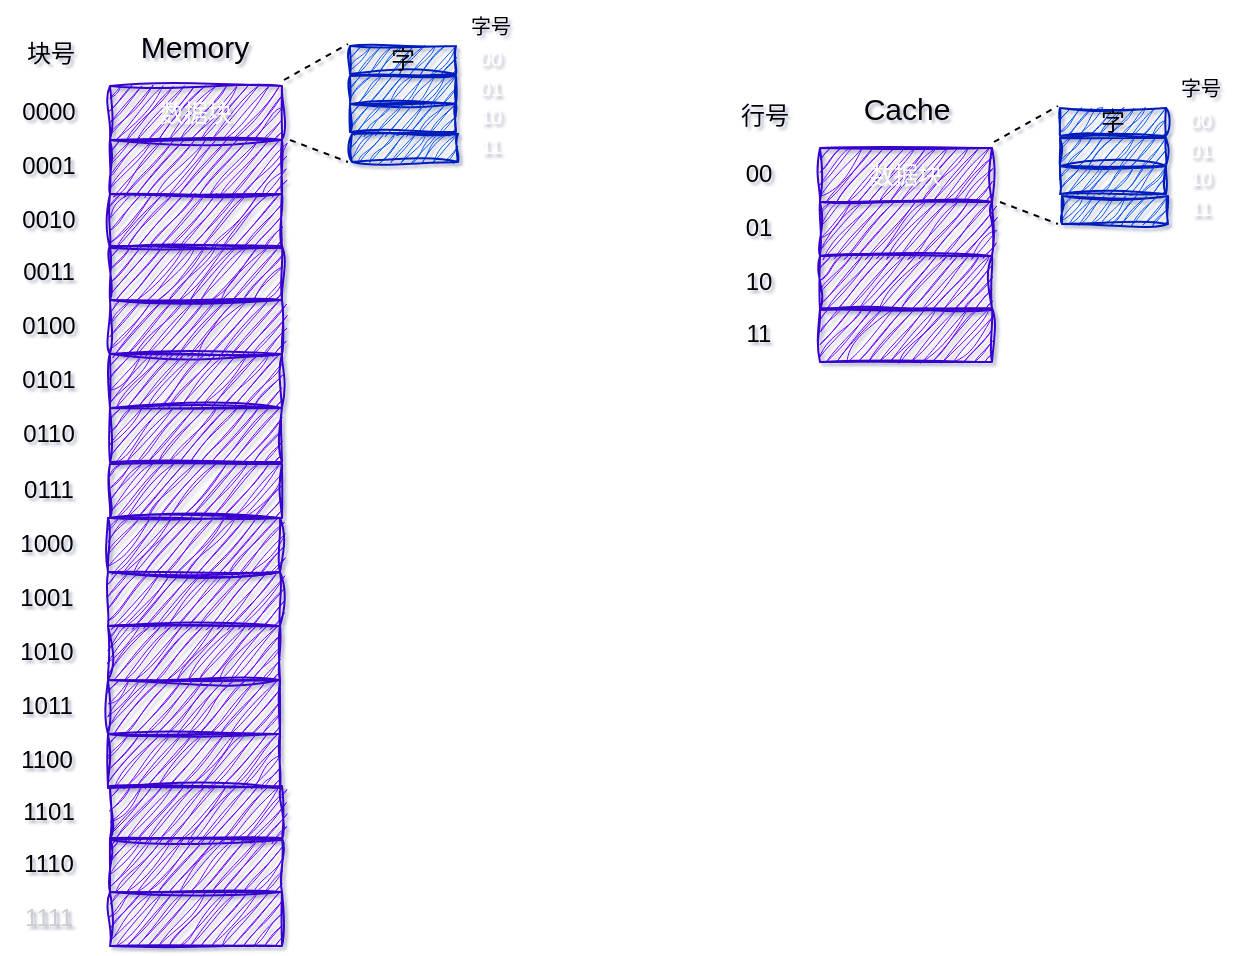 <mxfile version="28.0.5">
  <diagram name="第 1 页" id="RnAQOA-04IUPBppA1qRN">
    <mxGraphModel dx="837" dy="559" grid="0" gridSize="10" guides="1" tooltips="1" connect="1" arrows="1" fold="1" page="1" pageScale="1" pageWidth="827" pageHeight="1169" math="0" shadow="1">
      <root>
        <mxCell id="0" />
        <mxCell id="1" parent="0" />
        <mxCell id="EKCTxqVes-D55SE5iIpg-1" value="&lt;font style=&quot;color: light-dark(rgb(255, 255, 255), rgb(255, 255, 255));&quot;&gt;数据块&lt;/font&gt;" style="rounded=0;whiteSpace=wrap;html=1;fillColor=#6a00ff;fontColor=#ffffff;strokeColor=light-dark(#3700CC,#FFFFFF);shadow=0;sketch=1;curveFitting=1;jiggle=2;fontFamily=Comic Sans MS;align=center;" parent="1" vertex="1">
          <mxGeometry x="121" y="146" width="86" height="27" as="geometry" />
        </mxCell>
        <mxCell id="g61i2aG3pp-v_uBdfmHI-1" value="" style="rounded=0;whiteSpace=wrap;html=1;fillColor=#6a00ff;fontColor=#ffffff;strokeColor=light-dark(#3700CC,#FFFFFF);shadow=0;sketch=1;curveFitting=1;jiggle=2;fontFamily=Comic Sans MS;align=center;" parent="1" vertex="1">
          <mxGeometry x="121" y="173" width="86" height="27" as="geometry" />
        </mxCell>
        <mxCell id="g61i2aG3pp-v_uBdfmHI-7" value="" style="endArrow=none;dashed=1;html=1;rounded=0;" parent="1" edge="1">
          <mxGeometry width="50" height="50" relative="1" as="geometry">
            <mxPoint x="208" y="143" as="sourcePoint" />
            <mxPoint x="240" y="125" as="targetPoint" />
          </mxGeometry>
        </mxCell>
        <mxCell id="g61i2aG3pp-v_uBdfmHI-8" value="" style="endArrow=none;dashed=1;html=1;rounded=0;" parent="1" edge="1">
          <mxGeometry width="50" height="50" relative="1" as="geometry">
            <mxPoint x="211" y="173" as="sourcePoint" />
            <mxPoint x="240" y="184" as="targetPoint" />
          </mxGeometry>
        </mxCell>
        <mxCell id="g61i2aG3pp-v_uBdfmHI-13" value="&lt;font style=&quot;color: light-dark(rgb(0, 0, 0), rgb(255, 255, 255));&quot;&gt;字&lt;/font&gt;" style="rounded=0;whiteSpace=wrap;html=1;fillColor=#0050ef;strokeColor=#001DBC;shadow=0;sketch=1;curveFitting=1;jiggle=2;fontFamily=Comic Sans MS;align=center;fontColor=#ffffff;" parent="1" vertex="1">
          <mxGeometry x="241" y="126" width="53" height="14" as="geometry" />
        </mxCell>
        <mxCell id="g61i2aG3pp-v_uBdfmHI-20" value="Memory" style="text;html=1;align=center;verticalAlign=middle;resizable=0;points=[];autosize=1;strokeColor=none;fillColor=none;fontSize=15;" parent="1" vertex="1">
          <mxGeometry x="127" y="111" width="72" height="30" as="geometry" />
        </mxCell>
        <mxCell id="g61i2aG3pp-v_uBdfmHI-21" value="&lt;font style=&quot;color: light-dark(rgb(0, 0, 0), rgb(204, 204, 204));&quot;&gt;块号&lt;/font&gt;" style="text;html=1;align=center;verticalAlign=middle;resizable=0;points=[];autosize=1;strokeColor=none;fillColor=none;" parent="1" vertex="1">
          <mxGeometry x="70" y="117" width="42" height="26" as="geometry" />
        </mxCell>
        <mxCell id="ZbvgO4w3GOz_FiVFhkWz-3" value="&lt;font style=&quot;color: light-dark(rgb(0, 0, 0), rgb(204, 204, 204)); font-size: 10px;&quot;&gt;字号&lt;/font&gt;" style="text;html=1;align=center;verticalAlign=middle;resizable=0;points=[];autosize=1;strokeColor=none;fillColor=none;" vertex="1" parent="1">
          <mxGeometry x="292" y="103" width="38" height="26" as="geometry" />
        </mxCell>
        <mxCell id="ZbvgO4w3GOz_FiVFhkWz-5" value="&lt;font style=&quot;color: light-dark(rgb(0, 0, 0), rgb(204, 204, 204));&quot;&gt;0000&lt;/font&gt;" style="text;html=1;align=center;verticalAlign=middle;resizable=0;points=[];autosize=1;strokeColor=none;fillColor=none;" vertex="1" parent="1">
          <mxGeometry x="67" y="146" width="45" height="26" as="geometry" />
        </mxCell>
        <mxCell id="ZbvgO4w3GOz_FiVFhkWz-6" value="&lt;font style=&quot;color: light-dark(rgb(0, 0, 0), rgb(204, 204, 204));&quot;&gt;0001&lt;/font&gt;" style="text;html=1;align=center;verticalAlign=middle;resizable=0;points=[];autosize=1;strokeColor=none;fillColor=none;" vertex="1" parent="1">
          <mxGeometry x="67" y="173" width="45" height="26" as="geometry" />
        </mxCell>
        <mxCell id="ZbvgO4w3GOz_FiVFhkWz-8" value="" style="rounded=0;whiteSpace=wrap;html=1;fillColor=#6a00ff;fontColor=#ffffff;strokeColor=light-dark(#3700CC,#FFFFFF);shadow=0;sketch=1;curveFitting=1;jiggle=2;fontFamily=Comic Sans MS;align=center;" vertex="1" parent="1">
          <mxGeometry x="121" y="200" width="86" height="27" as="geometry" />
        </mxCell>
        <mxCell id="ZbvgO4w3GOz_FiVFhkWz-9" value="&lt;font style=&quot;color: light-dark(rgb(0, 0, 0), rgb(204, 204, 204));&quot;&gt;0010&lt;/font&gt;" style="text;html=1;align=center;verticalAlign=middle;resizable=0;points=[];autosize=1;strokeColor=none;fillColor=none;" vertex="1" parent="1">
          <mxGeometry x="67" y="200" width="45" height="26" as="geometry" />
        </mxCell>
        <mxCell id="ZbvgO4w3GOz_FiVFhkWz-10" value="" style="rounded=0;whiteSpace=wrap;html=1;fillColor=#6a00ff;fontColor=#ffffff;strokeColor=light-dark(#3700CC,#FFFFFF);shadow=0;sketch=1;curveFitting=1;jiggle=2;fontFamily=Comic Sans MS;align=center;" vertex="1" parent="1">
          <mxGeometry x="121" y="226" width="86" height="27" as="geometry" />
        </mxCell>
        <mxCell id="ZbvgO4w3GOz_FiVFhkWz-11" value="&lt;font style=&quot;color: light-dark(rgb(0, 0, 0), rgb(204, 204, 204));&quot;&gt;0011&lt;/font&gt;" style="text;html=1;align=center;verticalAlign=middle;resizable=0;points=[];autosize=1;strokeColor=none;fillColor=none;" vertex="1" parent="1">
          <mxGeometry x="68" y="226" width="44" height="26" as="geometry" />
        </mxCell>
        <mxCell id="ZbvgO4w3GOz_FiVFhkWz-12" value="" style="rounded=0;whiteSpace=wrap;html=1;fillColor=#6a00ff;fontColor=#ffffff;strokeColor=light-dark(#3700CC,#FFFFFF);shadow=0;sketch=1;curveFitting=1;jiggle=2;fontFamily=Comic Sans MS;align=center;" vertex="1" parent="1">
          <mxGeometry x="121" y="253" width="86" height="27" as="geometry" />
        </mxCell>
        <mxCell id="ZbvgO4w3GOz_FiVFhkWz-13" value="&lt;font style=&quot;color: light-dark(rgb(0, 0, 0), rgb(204, 204, 204));&quot;&gt;0100&lt;/font&gt;" style="text;html=1;align=center;verticalAlign=middle;resizable=0;points=[];autosize=1;strokeColor=none;fillColor=none;" vertex="1" parent="1">
          <mxGeometry x="67" y="253" width="45" height="26" as="geometry" />
        </mxCell>
        <mxCell id="ZbvgO4w3GOz_FiVFhkWz-14" value="" style="rounded=0;whiteSpace=wrap;html=1;fillColor=#6a00ff;fontColor=#ffffff;strokeColor=light-dark(#3700CC,#FFFFFF);shadow=0;sketch=1;curveFitting=1;jiggle=2;fontFamily=Comic Sans MS;align=center;" vertex="1" parent="1">
          <mxGeometry x="121" y="280" width="86" height="27" as="geometry" />
        </mxCell>
        <mxCell id="ZbvgO4w3GOz_FiVFhkWz-15" value="&lt;font style=&quot;color: light-dark(rgb(0, 0, 0), rgb(204, 204, 204));&quot;&gt;0101&lt;/font&gt;" style="text;html=1;align=center;verticalAlign=middle;resizable=0;points=[];autosize=1;strokeColor=none;fillColor=none;" vertex="1" parent="1">
          <mxGeometry x="67" y="280" width="45" height="26" as="geometry" />
        </mxCell>
        <mxCell id="ZbvgO4w3GOz_FiVFhkWz-16" value="" style="rounded=0;whiteSpace=wrap;html=1;fillColor=#6a00ff;fontColor=#ffffff;strokeColor=light-dark(#3700CC,#FFFFFF);shadow=0;sketch=1;curveFitting=1;jiggle=2;fontFamily=Comic Sans MS;align=center;" vertex="1" parent="1">
          <mxGeometry x="121" y="307" width="86" height="27" as="geometry" />
        </mxCell>
        <mxCell id="ZbvgO4w3GOz_FiVFhkWz-17" value="&lt;font style=&quot;color: light-dark(rgb(0, 0, 0), rgb(204, 204, 204));&quot;&gt;0110&lt;/font&gt;" style="text;html=1;align=center;verticalAlign=middle;resizable=0;points=[];autosize=1;strokeColor=none;fillColor=none;" vertex="1" parent="1">
          <mxGeometry x="68" y="307" width="44" height="26" as="geometry" />
        </mxCell>
        <mxCell id="ZbvgO4w3GOz_FiVFhkWz-18" value="" style="rounded=0;whiteSpace=wrap;html=1;fillColor=#6a00ff;fontColor=#ffffff;strokeColor=light-dark(#3700CC,#FFFFFF);shadow=0;sketch=1;curveFitting=1;jiggle=2;fontFamily=Comic Sans MS;align=center;" vertex="1" parent="1">
          <mxGeometry x="121" y="335" width="86" height="27" as="geometry" />
        </mxCell>
        <mxCell id="ZbvgO4w3GOz_FiVFhkWz-19" value="&lt;font style=&quot;color: light-dark(rgb(0, 0, 0), rgb(204, 204, 204));&quot;&gt;0111&lt;/font&gt;" style="text;html=1;align=center;verticalAlign=middle;resizable=0;points=[];autosize=1;strokeColor=none;fillColor=none;" vertex="1" parent="1">
          <mxGeometry x="68" y="335" width="43" height="26" as="geometry" />
        </mxCell>
        <mxCell id="ZbvgO4w3GOz_FiVFhkWz-20" value="" style="rounded=0;whiteSpace=wrap;html=1;fillColor=#6a00ff;fontColor=#ffffff;strokeColor=light-dark(#3700CC,#FFFFFF);shadow=0;sketch=1;curveFitting=1;jiggle=2;fontFamily=Comic Sans MS;align=center;" vertex="1" parent="1">
          <mxGeometry x="120" y="362" width="86" height="27" as="geometry" />
        </mxCell>
        <mxCell id="ZbvgO4w3GOz_FiVFhkWz-21" value="&lt;font style=&quot;color: light-dark(rgb(0, 0, 0), rgb(204, 204, 204));&quot;&gt;1000&lt;/font&gt;" style="text;html=1;align=center;verticalAlign=middle;resizable=0;points=[];autosize=1;strokeColor=none;fillColor=none;" vertex="1" parent="1">
          <mxGeometry x="66" y="362" width="45" height="26" as="geometry" />
        </mxCell>
        <mxCell id="ZbvgO4w3GOz_FiVFhkWz-22" value="" style="rounded=0;whiteSpace=wrap;html=1;fillColor=#6a00ff;fontColor=#ffffff;strokeColor=light-dark(#3700CC,#FFFFFF);shadow=0;sketch=1;curveFitting=1;jiggle=2;fontFamily=Comic Sans MS;align=center;" vertex="1" parent="1">
          <mxGeometry x="120" y="389" width="86" height="27" as="geometry" />
        </mxCell>
        <mxCell id="ZbvgO4w3GOz_FiVFhkWz-23" value="&lt;font style=&quot;color: light-dark(rgb(0, 0, 0), rgb(204, 204, 204));&quot;&gt;1001&lt;/font&gt;" style="text;html=1;align=center;verticalAlign=middle;resizable=0;points=[];autosize=1;strokeColor=none;fillColor=none;" vertex="1" parent="1">
          <mxGeometry x="66" y="389" width="45" height="26" as="geometry" />
        </mxCell>
        <mxCell id="ZbvgO4w3GOz_FiVFhkWz-24" value="" style="rounded=0;whiteSpace=wrap;html=1;fillColor=#6a00ff;fontColor=#ffffff;strokeColor=light-dark(#3700CC,#FFFFFF);shadow=0;sketch=1;curveFitting=1;jiggle=2;fontFamily=Comic Sans MS;align=center;" vertex="1" parent="1">
          <mxGeometry x="120" y="416" width="86" height="27" as="geometry" />
        </mxCell>
        <mxCell id="ZbvgO4w3GOz_FiVFhkWz-25" value="&lt;font style=&quot;color: light-dark(rgb(0, 0, 0), rgb(204, 204, 204));&quot;&gt;1010&lt;/font&gt;" style="text;html=1;align=center;verticalAlign=middle;resizable=0;points=[];autosize=1;strokeColor=none;fillColor=none;" vertex="1" parent="1">
          <mxGeometry x="66" y="416" width="45" height="26" as="geometry" />
        </mxCell>
        <mxCell id="ZbvgO4w3GOz_FiVFhkWz-26" value="" style="rounded=0;whiteSpace=wrap;html=1;fillColor=#6a00ff;fontColor=#ffffff;strokeColor=light-dark(#3700CC,#FFFFFF);shadow=0;sketch=1;curveFitting=1;jiggle=2;fontFamily=Comic Sans MS;align=center;" vertex="1" parent="1">
          <mxGeometry x="120" y="443" width="86" height="27" as="geometry" />
        </mxCell>
        <mxCell id="ZbvgO4w3GOz_FiVFhkWz-27" value="&lt;font style=&quot;color: light-dark(rgb(0, 0, 0), rgb(204, 204, 204));&quot;&gt;1011&lt;/font&gt;" style="text;html=1;align=center;verticalAlign=middle;resizable=0;points=[];autosize=1;strokeColor=none;fillColor=none;" vertex="1" parent="1">
          <mxGeometry x="67" y="443" width="44" height="26" as="geometry" />
        </mxCell>
        <mxCell id="ZbvgO4w3GOz_FiVFhkWz-28" value="" style="rounded=0;whiteSpace=wrap;html=1;fillColor=#6a00ff;fontColor=#ffffff;strokeColor=light-dark(#3700CC,#FFFFFF);shadow=0;sketch=1;curveFitting=1;jiggle=2;fontFamily=Comic Sans MS;align=center;" vertex="1" parent="1">
          <mxGeometry x="120" y="470" width="86" height="27" as="geometry" />
        </mxCell>
        <mxCell id="ZbvgO4w3GOz_FiVFhkWz-29" value="&lt;font style=&quot;color: light-dark(rgb(0, 0, 0), rgb(204, 204, 204));&quot;&gt;1100&lt;/font&gt;" style="text;html=1;align=center;verticalAlign=middle;resizable=0;points=[];autosize=1;strokeColor=none;fillColor=none;" vertex="1" parent="1">
          <mxGeometry x="67" y="470" width="44" height="26" as="geometry" />
        </mxCell>
        <mxCell id="ZbvgO4w3GOz_FiVFhkWz-30" value="" style="rounded=0;whiteSpace=wrap;html=1;fillColor=#6a00ff;fontColor=#ffffff;strokeColor=light-dark(#3700CC,#FFFFFF);shadow=0;sketch=1;curveFitting=1;jiggle=2;fontFamily=Comic Sans MS;align=center;" vertex="1" parent="1">
          <mxGeometry x="121" y="496" width="86" height="27" as="geometry" />
        </mxCell>
        <mxCell id="ZbvgO4w3GOz_FiVFhkWz-31" value="&lt;font style=&quot;color: light-dark(rgb(0, 0, 0), rgb(204, 204, 204));&quot;&gt;1101&lt;/font&gt;" style="text;html=1;align=center;verticalAlign=middle;resizable=0;points=[];autosize=1;strokeColor=none;fillColor=none;" vertex="1" parent="1">
          <mxGeometry x="68" y="496" width="44" height="26" as="geometry" />
        </mxCell>
        <mxCell id="ZbvgO4w3GOz_FiVFhkWz-32" value="" style="rounded=0;whiteSpace=wrap;html=1;fillColor=#6a00ff;fontColor=#ffffff;strokeColor=light-dark(#3700CC,#FFFFFF);shadow=0;sketch=1;curveFitting=1;jiggle=2;fontFamily=Comic Sans MS;align=center;" vertex="1" parent="1">
          <mxGeometry x="121" y="522" width="86" height="27" as="geometry" />
        </mxCell>
        <mxCell id="ZbvgO4w3GOz_FiVFhkWz-33" value="&lt;font style=&quot;color: light-dark(rgb(0, 0, 0), rgb(204, 204, 204));&quot;&gt;1110&lt;/font&gt;" style="text;html=1;align=center;verticalAlign=middle;resizable=0;points=[];autosize=1;strokeColor=none;fillColor=none;" vertex="1" parent="1">
          <mxGeometry x="68" y="522" width="43" height="26" as="geometry" />
        </mxCell>
        <mxCell id="ZbvgO4w3GOz_FiVFhkWz-36" value="" style="rounded=0;whiteSpace=wrap;html=1;fillColor=#6a00ff;fontColor=#ffffff;strokeColor=light-dark(#3700CC,#FFFFFF);shadow=0;sketch=1;curveFitting=1;jiggle=2;fontFamily=Comic Sans MS;align=center;" vertex="1" parent="1">
          <mxGeometry x="121" y="549" width="86" height="27" as="geometry" />
        </mxCell>
        <mxCell id="ZbvgO4w3GOz_FiVFhkWz-37" value="&lt;font style=&quot;color: light-dark(rgb(204, 204, 204), rgb(204, 204, 204));&quot;&gt;1111&lt;/font&gt;" style="text;html=1;align=center;verticalAlign=middle;resizable=0;points=[];autosize=1;strokeColor=none;fillColor=none;" vertex="1" parent="1">
          <mxGeometry x="69" y="549" width="42" height="26" as="geometry" />
        </mxCell>
        <mxCell id="ZbvgO4w3GOz_FiVFhkWz-40" value="&lt;font style=&quot;color: light-dark(rgb(255, 255, 255), rgb(255, 255, 255));&quot;&gt;数据块&lt;/font&gt;" style="rounded=0;whiteSpace=wrap;html=1;fillColor=#6a00ff;fontColor=#ffffff;strokeColor=light-dark(#3700CC,#FFFFFF);shadow=0;sketch=1;curveFitting=1;jiggle=2;fontFamily=Comic Sans MS;align=center;" vertex="1" parent="1">
          <mxGeometry x="476" y="177" width="86" height="27" as="geometry" />
        </mxCell>
        <mxCell id="ZbvgO4w3GOz_FiVFhkWz-41" value="" style="rounded=0;whiteSpace=wrap;html=1;fillColor=#6a00ff;fontColor=#ffffff;strokeColor=light-dark(#3700CC,#FFFFFF);shadow=0;sketch=1;curveFitting=1;jiggle=2;fontFamily=Comic Sans MS;align=center;" vertex="1" parent="1">
          <mxGeometry x="476" y="204" width="86" height="27" as="geometry" />
        </mxCell>
        <mxCell id="ZbvgO4w3GOz_FiVFhkWz-42" value="" style="endArrow=none;dashed=1;html=1;rounded=0;" edge="1" parent="1">
          <mxGeometry width="50" height="50" relative="1" as="geometry">
            <mxPoint x="563" y="174" as="sourcePoint" />
            <mxPoint x="595" y="156" as="targetPoint" />
          </mxGeometry>
        </mxCell>
        <mxCell id="ZbvgO4w3GOz_FiVFhkWz-43" value="" style="endArrow=none;dashed=1;html=1;rounded=0;" edge="1" parent="1">
          <mxGeometry width="50" height="50" relative="1" as="geometry">
            <mxPoint x="566" y="204" as="sourcePoint" />
            <mxPoint x="595" y="215" as="targetPoint" />
          </mxGeometry>
        </mxCell>
        <mxCell id="ZbvgO4w3GOz_FiVFhkWz-48" value="Cache" style="text;html=1;align=center;verticalAlign=middle;resizable=0;points=[];autosize=1;strokeColor=none;fillColor=none;fontSize=15;" vertex="1" parent="1">
          <mxGeometry x="488" y="142" width="61" height="30" as="geometry" />
        </mxCell>
        <mxCell id="ZbvgO4w3GOz_FiVFhkWz-49" value="&lt;font style=&quot;color: light-dark(rgb(0, 0, 0), rgb(204, 204, 204));&quot;&gt;行号&lt;/font&gt;" style="text;html=1;align=center;verticalAlign=middle;resizable=0;points=[];autosize=1;strokeColor=none;fillColor=none;" vertex="1" parent="1">
          <mxGeometry x="427" y="148" width="42" height="26" as="geometry" />
        </mxCell>
        <mxCell id="ZbvgO4w3GOz_FiVFhkWz-51" value="&lt;font style=&quot;color: light-dark(rgb(0, 0, 0), rgb(204, 204, 204));&quot;&gt;00&lt;/font&gt;" style="text;html=1;align=center;verticalAlign=middle;resizable=0;points=[];autosize=1;strokeColor=none;fillColor=none;" vertex="1" parent="1">
          <mxGeometry x="429" y="177" width="31" height="26" as="geometry" />
        </mxCell>
        <mxCell id="ZbvgO4w3GOz_FiVFhkWz-52" value="&lt;font style=&quot;color: light-dark(rgb(0, 0, 0), rgb(204, 204, 204));&quot;&gt;01&lt;/font&gt;" style="text;html=1;align=center;verticalAlign=middle;resizable=0;points=[];autosize=1;strokeColor=none;fillColor=none;" vertex="1" parent="1">
          <mxGeometry x="429" y="204" width="31" height="26" as="geometry" />
        </mxCell>
        <mxCell id="ZbvgO4w3GOz_FiVFhkWz-53" value="" style="rounded=0;whiteSpace=wrap;html=1;fillColor=#6a00ff;fontColor=#ffffff;strokeColor=light-dark(#3700CC,#FFFFFF);shadow=0;sketch=1;curveFitting=1;jiggle=2;fontFamily=Comic Sans MS;align=center;" vertex="1" parent="1">
          <mxGeometry x="476" y="231" width="86" height="27" as="geometry" />
        </mxCell>
        <mxCell id="ZbvgO4w3GOz_FiVFhkWz-54" value="&lt;font style=&quot;color: light-dark(rgb(0, 0, 0), rgb(204, 204, 204));&quot;&gt;10&lt;/font&gt;" style="text;html=1;align=center;verticalAlign=middle;resizable=0;points=[];autosize=1;strokeColor=none;fillColor=none;" vertex="1" parent="1">
          <mxGeometry x="429" y="231" width="31" height="26" as="geometry" />
        </mxCell>
        <mxCell id="ZbvgO4w3GOz_FiVFhkWz-55" value="" style="rounded=0;whiteSpace=wrap;html=1;fillColor=#6a00ff;fontColor=#ffffff;strokeColor=light-dark(#3700CC,#FFFFFF);shadow=0;sketch=1;curveFitting=1;jiggle=2;fontFamily=Comic Sans MS;align=center;" vertex="1" parent="1">
          <mxGeometry x="476" y="257" width="86" height="27" as="geometry" />
        </mxCell>
        <mxCell id="ZbvgO4w3GOz_FiVFhkWz-56" value="&lt;font style=&quot;color: light-dark(rgb(0, 0, 0), rgb(204, 204, 204));&quot;&gt;11&lt;/font&gt;" style="text;html=1;align=center;verticalAlign=middle;resizable=0;points=[];autosize=1;strokeColor=none;fillColor=none;" vertex="1" parent="1">
          <mxGeometry x="430" y="257" width="30" height="26" as="geometry" />
        </mxCell>
        <mxCell id="ZbvgO4w3GOz_FiVFhkWz-81" value="&lt;font style=&quot;color: light-dark(rgb(255, 255, 255), rgb(204, 204, 204));&quot;&gt;&lt;span style=&quot;font-size: 10px;&quot;&gt;00&lt;/span&gt;&lt;/font&gt;" style="text;html=1;align=center;verticalAlign=middle;resizable=0;points=[];autosize=1;strokeColor=none;fillColor=none;" vertex="1" parent="1">
          <mxGeometry x="296" y="119" width="29" height="26" as="geometry" />
        </mxCell>
        <mxCell id="ZbvgO4w3GOz_FiVFhkWz-83" value="" style="rounded=0;whiteSpace=wrap;html=1;fillColor=#0050ef;strokeColor=#001DBC;shadow=0;sketch=1;curveFitting=1;jiggle=2;fontFamily=Comic Sans MS;align=center;fontColor=#ffffff;" vertex="1" parent="1">
          <mxGeometry x="241" y="141" width="53" height="14" as="geometry" />
        </mxCell>
        <mxCell id="ZbvgO4w3GOz_FiVFhkWz-84" value="&lt;font style=&quot;color: light-dark(rgb(255, 255, 255), rgb(204, 204, 204));&quot;&gt;&lt;span style=&quot;font-size: 10px;&quot;&gt;01&lt;/span&gt;&lt;/font&gt;" style="text;html=1;align=center;verticalAlign=middle;resizable=0;points=[];autosize=1;strokeColor=none;fillColor=none;" vertex="1" parent="1">
          <mxGeometry x="296" y="134" width="29" height="26" as="geometry" />
        </mxCell>
        <mxCell id="ZbvgO4w3GOz_FiVFhkWz-85" value="" style="rounded=0;whiteSpace=wrap;html=1;fillColor=#0050ef;strokeColor=#001DBC;shadow=0;sketch=1;curveFitting=1;jiggle=2;fontFamily=Comic Sans MS;align=center;fontColor=#ffffff;" vertex="1" parent="1">
          <mxGeometry x="241" y="155" width="53" height="14" as="geometry" />
        </mxCell>
        <mxCell id="ZbvgO4w3GOz_FiVFhkWz-86" value="&lt;font style=&quot;color: light-dark(rgb(255, 255, 255), rgb(204, 204, 204));&quot;&gt;&lt;span style=&quot;font-size: 10px;&quot;&gt;10&lt;/span&gt;&lt;/font&gt;" style="text;html=1;align=center;verticalAlign=middle;resizable=0;points=[];autosize=1;strokeColor=none;fillColor=none;" vertex="1" parent="1">
          <mxGeometry x="296" y="148" width="29" height="26" as="geometry" />
        </mxCell>
        <mxCell id="ZbvgO4w3GOz_FiVFhkWz-87" value="" style="rounded=0;whiteSpace=wrap;html=1;fillColor=#0050ef;strokeColor=#001DBC;shadow=0;sketch=1;curveFitting=1;jiggle=2;fontFamily=Comic Sans MS;align=center;fontColor=#ffffff;" vertex="1" parent="1">
          <mxGeometry x="242" y="170" width="53" height="14" as="geometry" />
        </mxCell>
        <mxCell id="ZbvgO4w3GOz_FiVFhkWz-88" value="&lt;font style=&quot;color: light-dark(rgb(255, 255, 255), rgb(204, 204, 204));&quot;&gt;&lt;span style=&quot;font-size: 10px;&quot;&gt;11&lt;/span&gt;&lt;/font&gt;" style="text;html=1;align=center;verticalAlign=middle;resizable=0;points=[];autosize=1;strokeColor=none;fillColor=none;" vertex="1" parent="1">
          <mxGeometry x="297" y="163" width="28" height="26" as="geometry" />
        </mxCell>
        <mxCell id="ZbvgO4w3GOz_FiVFhkWz-89" value="&lt;font style=&quot;color: light-dark(rgb(0, 0, 0), rgb(255, 255, 255));&quot;&gt;字&lt;/font&gt;" style="rounded=0;whiteSpace=wrap;html=1;fillColor=#0050ef;strokeColor=#001DBC;shadow=0;sketch=1;curveFitting=1;jiggle=2;fontFamily=Comic Sans MS;align=center;fontColor=#ffffff;" vertex="1" parent="1">
          <mxGeometry x="596" y="157" width="53" height="14" as="geometry" />
        </mxCell>
        <mxCell id="ZbvgO4w3GOz_FiVFhkWz-90" value="&lt;font style=&quot;color: light-dark(rgb(0, 0, 0), rgb(204, 204, 204)); font-size: 10px;&quot;&gt;字号&lt;/font&gt;" style="text;html=1;align=center;verticalAlign=middle;resizable=0;points=[];autosize=1;strokeColor=none;fillColor=none;" vertex="1" parent="1">
          <mxGeometry x="647" y="134" width="38" height="26" as="geometry" />
        </mxCell>
        <mxCell id="ZbvgO4w3GOz_FiVFhkWz-91" value="&lt;font style=&quot;color: light-dark(rgb(255, 255, 255), rgb(204, 204, 204));&quot;&gt;&lt;span style=&quot;font-size: 10px;&quot;&gt;00&lt;/span&gt;&lt;/font&gt;" style="text;html=1;align=center;verticalAlign=middle;resizable=0;points=[];autosize=1;strokeColor=none;fillColor=none;" vertex="1" parent="1">
          <mxGeometry x="651" y="150" width="29" height="26" as="geometry" />
        </mxCell>
        <mxCell id="ZbvgO4w3GOz_FiVFhkWz-92" value="" style="rounded=0;whiteSpace=wrap;html=1;fillColor=#0050ef;strokeColor=#001DBC;shadow=0;sketch=1;curveFitting=1;jiggle=2;fontFamily=Comic Sans MS;align=center;fontColor=#ffffff;" vertex="1" parent="1">
          <mxGeometry x="596" y="172" width="53" height="14" as="geometry" />
        </mxCell>
        <mxCell id="ZbvgO4w3GOz_FiVFhkWz-93" value="&lt;font style=&quot;color: light-dark(rgb(255, 255, 255), rgb(204, 204, 204));&quot;&gt;&lt;span style=&quot;font-size: 10px;&quot;&gt;01&lt;/span&gt;&lt;/font&gt;" style="text;html=1;align=center;verticalAlign=middle;resizable=0;points=[];autosize=1;strokeColor=none;fillColor=none;" vertex="1" parent="1">
          <mxGeometry x="651" y="165" width="29" height="26" as="geometry" />
        </mxCell>
        <mxCell id="ZbvgO4w3GOz_FiVFhkWz-94" value="" style="rounded=0;whiteSpace=wrap;html=1;fillColor=#0050ef;strokeColor=#001DBC;shadow=0;sketch=1;curveFitting=1;jiggle=2;fontFamily=Comic Sans MS;align=center;fontColor=#ffffff;" vertex="1" parent="1">
          <mxGeometry x="596" y="186" width="53" height="14" as="geometry" />
        </mxCell>
        <mxCell id="ZbvgO4w3GOz_FiVFhkWz-95" value="&lt;font style=&quot;color: light-dark(rgb(255, 255, 255), rgb(204, 204, 204));&quot;&gt;&lt;span style=&quot;font-size: 10px;&quot;&gt;10&lt;/span&gt;&lt;/font&gt;" style="text;html=1;align=center;verticalAlign=middle;resizable=0;points=[];autosize=1;strokeColor=none;fillColor=none;" vertex="1" parent="1">
          <mxGeometry x="651" y="179" width="29" height="26" as="geometry" />
        </mxCell>
        <mxCell id="ZbvgO4w3GOz_FiVFhkWz-96" value="" style="rounded=0;whiteSpace=wrap;html=1;fillColor=#0050ef;strokeColor=#001DBC;shadow=0;sketch=1;curveFitting=1;jiggle=2;fontFamily=Comic Sans MS;align=center;fontColor=#ffffff;" vertex="1" parent="1">
          <mxGeometry x="597" y="201" width="53" height="14" as="geometry" />
        </mxCell>
        <mxCell id="ZbvgO4w3GOz_FiVFhkWz-97" value="&lt;font style=&quot;color: light-dark(rgb(255, 255, 255), rgb(204, 204, 204));&quot;&gt;&lt;span style=&quot;font-size: 10px;&quot;&gt;11&lt;/span&gt;&lt;/font&gt;" style="text;html=1;align=center;verticalAlign=middle;resizable=0;points=[];autosize=1;strokeColor=none;fillColor=none;" vertex="1" parent="1">
          <mxGeometry x="652" y="194" width="28" height="26" as="geometry" />
        </mxCell>
      </root>
    </mxGraphModel>
  </diagram>
</mxfile>
